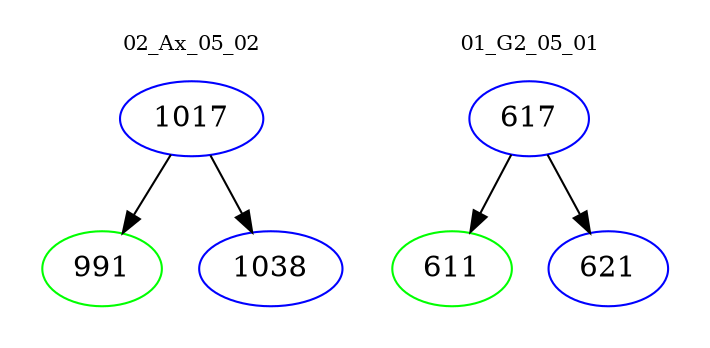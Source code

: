 digraph{
subgraph cluster_0 {
color = white
label = "02_Ax_05_02";
fontsize=10;
T0_1017 [label="1017", color="blue"]
T0_1017 -> T0_991 [color="black"]
T0_991 [label="991", color="green"]
T0_1017 -> T0_1038 [color="black"]
T0_1038 [label="1038", color="blue"]
}
subgraph cluster_1 {
color = white
label = "01_G2_05_01";
fontsize=10;
T1_617 [label="617", color="blue"]
T1_617 -> T1_611 [color="black"]
T1_611 [label="611", color="green"]
T1_617 -> T1_621 [color="black"]
T1_621 [label="621", color="blue"]
}
}
